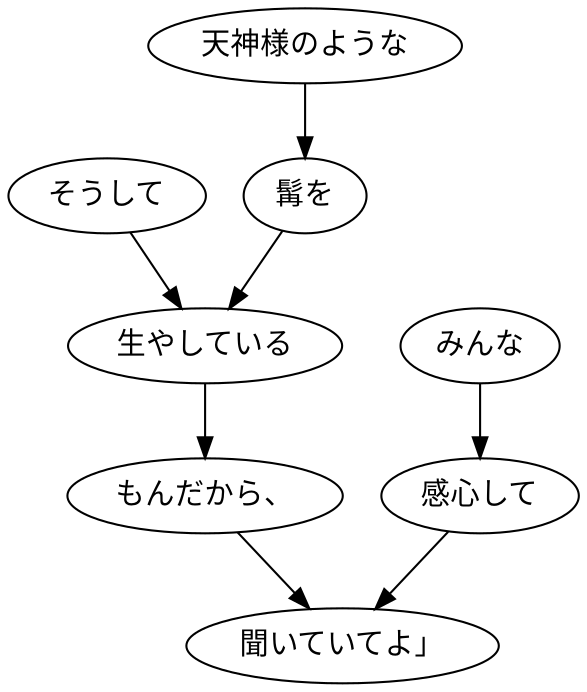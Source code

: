 digraph graph6796 {
	node0 [label="そうして"];
	node1 [label="天神様のような"];
	node2 [label="髯を"];
	node3 [label="生やしている"];
	node4 [label="もんだから、"];
	node5 [label="みんな"];
	node6 [label="感心して"];
	node7 [label="聞いていてよ」"];
	node0 -> node3;
	node1 -> node2;
	node2 -> node3;
	node3 -> node4;
	node4 -> node7;
	node5 -> node6;
	node6 -> node7;
}
